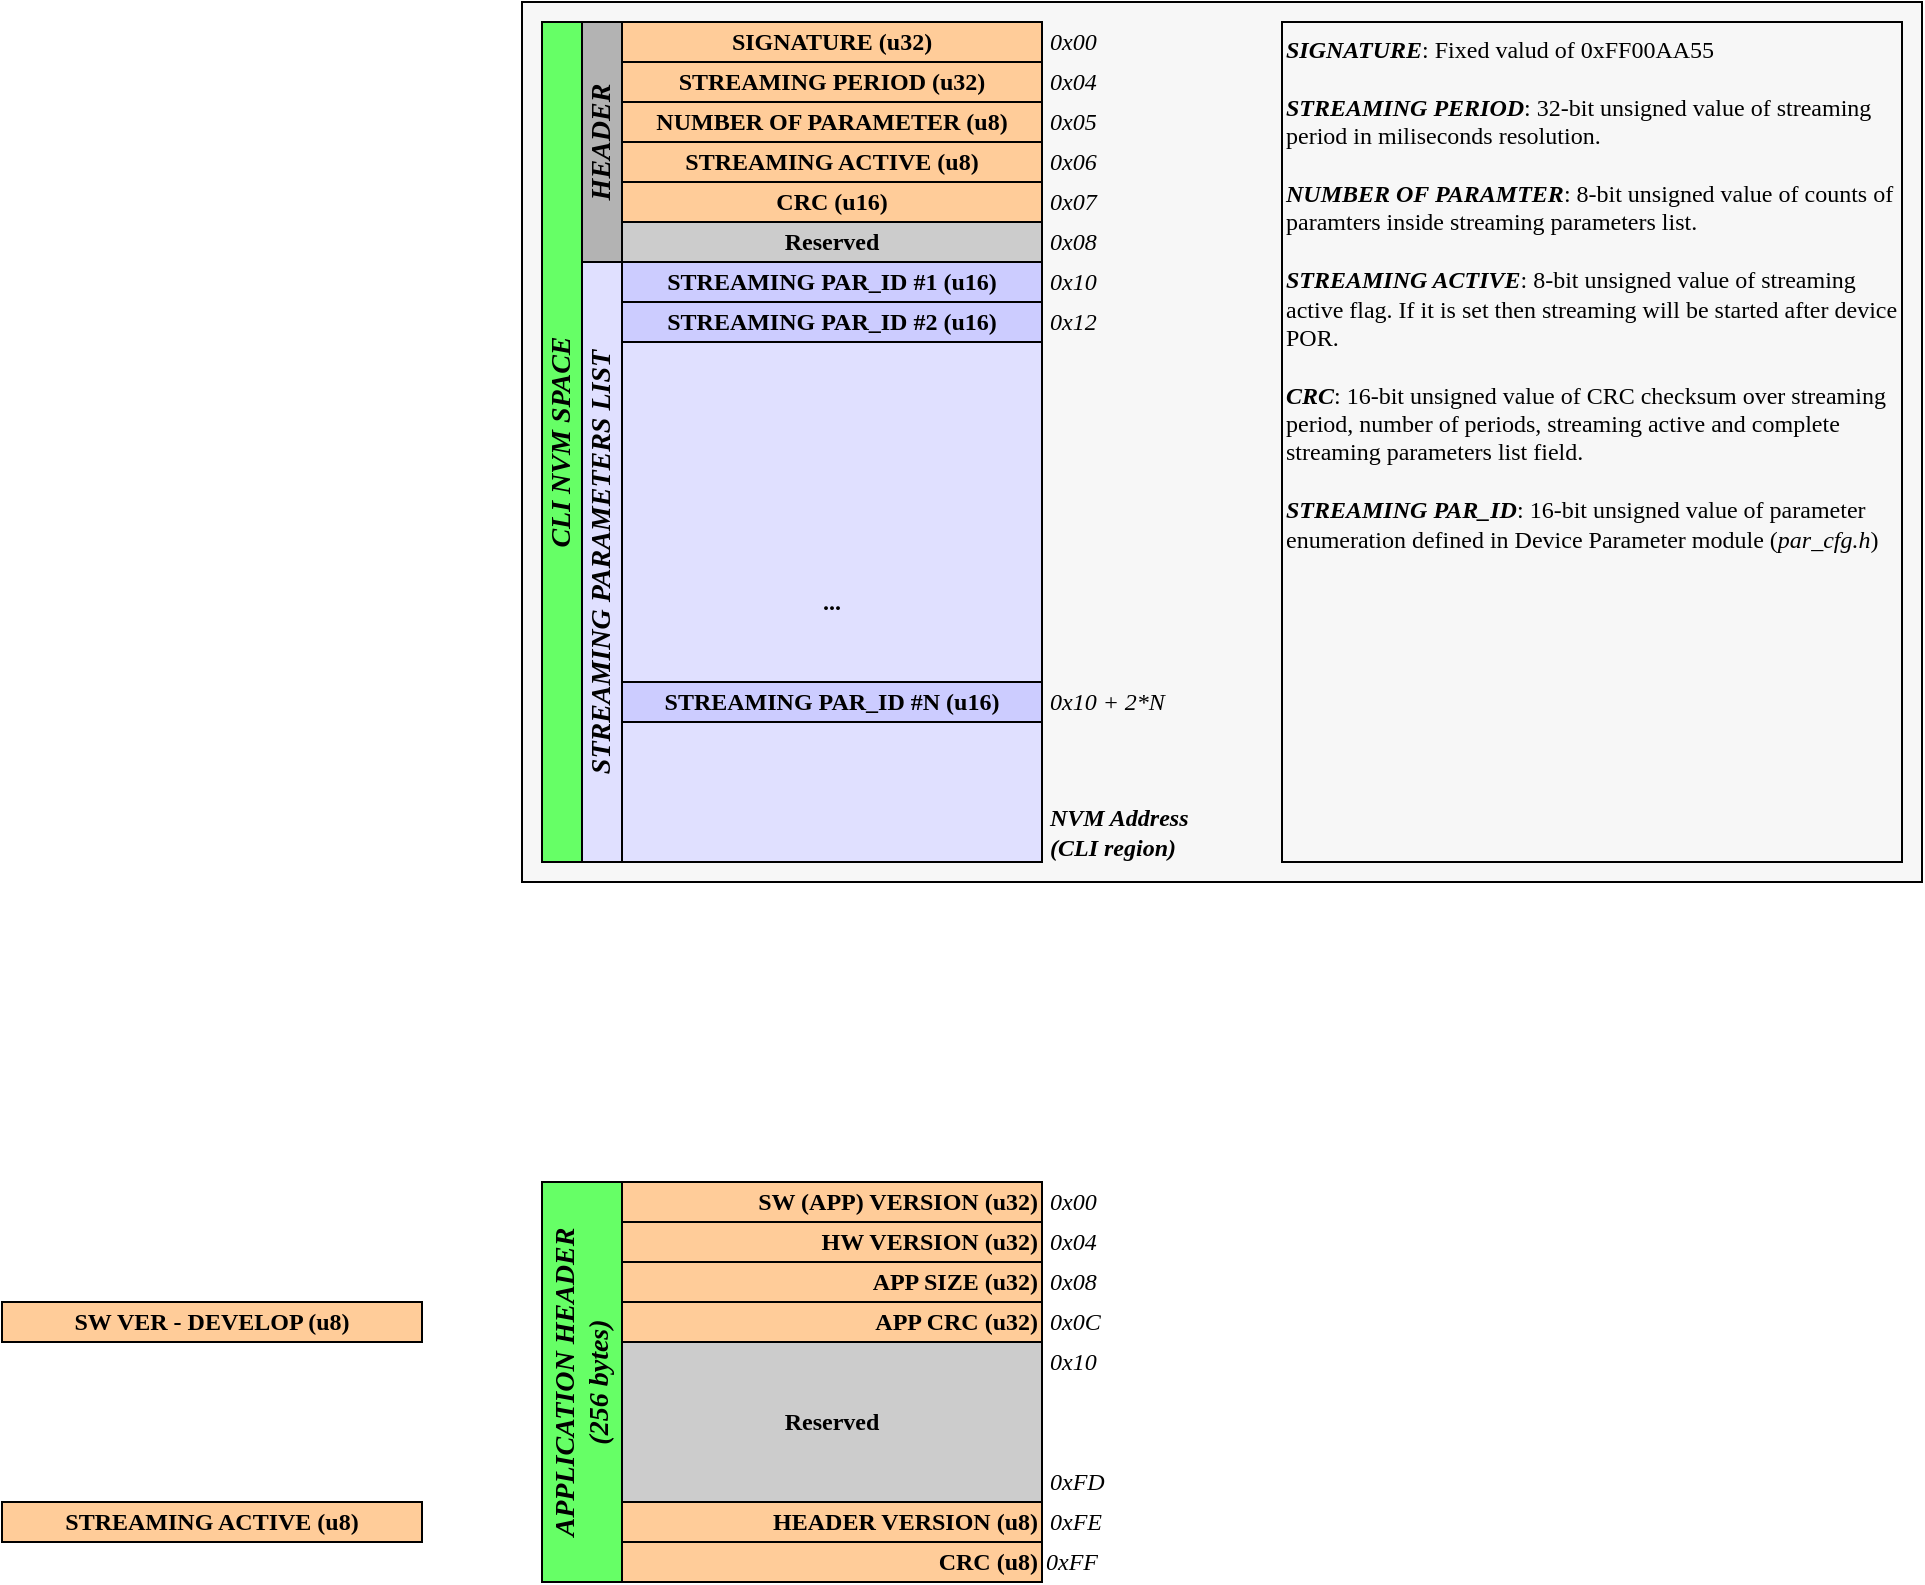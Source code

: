<mxfile version="21.2.1" type="device">
  <diagram name="Application Header" id="2I_s0Zhyki-mP-fCk9XN">
    <mxGraphModel dx="1816" dy="665" grid="1" gridSize="10" guides="1" tooltips="1" connect="1" arrows="1" fold="1" page="1" pageScale="1" pageWidth="827" pageHeight="1169" math="0" shadow="0">
      <root>
        <mxCell id="0" />
        <mxCell id="1" parent="0" />
        <mxCell id="9ab8QRaC9Be17Akn9t2G-1" value="" style="rounded=0;whiteSpace=wrap;html=1;fillColor=#F7F7F7;fontFamily=Lucida Console;" vertex="1" parent="1">
          <mxGeometry x="190" y="130" width="700" height="440" as="geometry" />
        </mxCell>
        <mxCell id="9ab8QRaC9Be17Akn9t2G-2" value="" style="rounded=0;whiteSpace=wrap;html=1;strokeWidth=1;fontStyle=1;fontFamily=Lucida Console;" vertex="1" parent="1">
          <mxGeometry x="240" y="140" width="210" height="420" as="geometry" />
        </mxCell>
        <mxCell id="9ab8QRaC9Be17Akn9t2G-3" value="HEADER" style="rounded=0;whiteSpace=wrap;html=1;strokeWidth=1;horizontal=0;fontStyle=3;fillColor=#B3B3B3;fontSize=14;fontFamily=Lucida Console;" vertex="1" parent="1">
          <mxGeometry x="220" y="140" width="20" height="120" as="geometry" />
        </mxCell>
        <mxCell id="9ab8QRaC9Be17Akn9t2G-4" value="CLI NVM SPACE" style="rounded=0;whiteSpace=wrap;html=1;strokeWidth=1;horizontal=0;fontStyle=3;fillColor=#66FF66;fontSize=14;fontFamily=Lucida Console;" vertex="1" parent="1">
          <mxGeometry x="200" y="140" width="20" height="420" as="geometry" />
        </mxCell>
        <mxCell id="9ab8QRaC9Be17Akn9t2G-5" value="STREAMING PARAMETERS LIST" style="rounded=0;whiteSpace=wrap;html=1;strokeWidth=1;horizontal=0;fontStyle=3;fillColor=#E0E0FF;fontSize=14;fontFamily=Lucida Console;" vertex="1" parent="1">
          <mxGeometry x="220" y="260" width="20" height="300" as="geometry" />
        </mxCell>
        <mxCell id="9ab8QRaC9Be17Akn9t2G-6" value="SIGNATURE (u32)" style="rounded=0;whiteSpace=wrap;html=1;strokeWidth=1;fontFamily=Lucida Console;fillColor=#FFCC99;fontStyle=1" vertex="1" parent="1">
          <mxGeometry x="240" y="140" width="210" height="20" as="geometry" />
        </mxCell>
        <mxCell id="9ab8QRaC9Be17Akn9t2G-7" value="STREAMING PERIOD (u32)" style="rounded=0;whiteSpace=wrap;html=1;strokeWidth=1;fontFamily=Lucida Console;fillColor=#FFCC99;fontStyle=1" vertex="1" parent="1">
          <mxGeometry x="240" y="160" width="210" height="20" as="geometry" />
        </mxCell>
        <mxCell id="9ab8QRaC9Be17Akn9t2G-8" value="NUMBER OF PARAMETER (u8)" style="rounded=0;whiteSpace=wrap;html=1;strokeWidth=1;fontFamily=Lucida Console;fillColor=#FFCC99;fontStyle=1" vertex="1" parent="1">
          <mxGeometry x="240" y="180" width="210" height="20" as="geometry" />
        </mxCell>
        <mxCell id="9ab8QRaC9Be17Akn9t2G-9" value="STREAMING ACTIVE (u8)" style="rounded=0;whiteSpace=wrap;html=1;strokeWidth=1;fontFamily=Lucida Console;fillColor=#FFCC99;fontStyle=1" vertex="1" parent="1">
          <mxGeometry x="240" y="200" width="210" height="20" as="geometry" />
        </mxCell>
        <mxCell id="9ab8QRaC9Be17Akn9t2G-10" value="CRC (u16)" style="rounded=0;whiteSpace=wrap;html=1;strokeWidth=1;fontFamily=Lucida Console;fillColor=#FFCC99;fontStyle=1" vertex="1" parent="1">
          <mxGeometry x="240" y="220" width="210" height="20" as="geometry" />
        </mxCell>
        <mxCell id="9ab8QRaC9Be17Akn9t2G-11" value="STREAMING PAR_ID #1 (u16)" style="rounded=0;whiteSpace=wrap;html=1;strokeWidth=1;fontFamily=Lucida Console;fillColor=#CCCCFF;fontStyle=1" vertex="1" parent="1">
          <mxGeometry x="240" y="260" width="210" height="20" as="geometry" />
        </mxCell>
        <mxCell id="9ab8QRaC9Be17Akn9t2G-12" value="STREAMING PAR_ID #2 (u16)" style="rounded=0;whiteSpace=wrap;html=1;strokeWidth=1;fontFamily=Lucida Console;fillColor=#CCCCFF;fontStyle=1" vertex="1" parent="1">
          <mxGeometry x="240" y="280" width="210" height="20" as="geometry" />
        </mxCell>
        <mxCell id="9ab8QRaC9Be17Akn9t2G-13" value="..." style="rounded=0;whiteSpace=wrap;html=1;strokeWidth=1;fontFamily=Lucida Console;fillColor=#E0E0FF;fontStyle=1" vertex="1" parent="1">
          <mxGeometry x="240" y="300" width="210" height="260" as="geometry" />
        </mxCell>
        <mxCell id="9ab8QRaC9Be17Akn9t2G-14" value="0x00" style="text;html=1;strokeColor=none;fillColor=none;align=left;verticalAlign=middle;whiteSpace=wrap;rounded=0;strokeWidth=3;fontFamily=Lucida Console;fontStyle=2" vertex="1" parent="1">
          <mxGeometry x="452" y="140" width="60" height="20" as="geometry" />
        </mxCell>
        <mxCell id="9ab8QRaC9Be17Akn9t2G-15" value="NVM Address&lt;br&gt;(CLI region)" style="text;html=1;strokeColor=none;fillColor=none;align=left;verticalAlign=middle;whiteSpace=wrap;rounded=0;strokeWidth=3;fontFamily=Lucida Console;fontStyle=3" vertex="1" parent="1">
          <mxGeometry x="452" y="530" width="100" height="30" as="geometry" />
        </mxCell>
        <mxCell id="9ab8QRaC9Be17Akn9t2G-16" value="0x04" style="text;html=1;strokeColor=none;fillColor=none;align=left;verticalAlign=middle;whiteSpace=wrap;rounded=0;strokeWidth=3;fontFamily=Lucida Console;fontStyle=2" vertex="1" parent="1">
          <mxGeometry x="452" y="160" width="60" height="20" as="geometry" />
        </mxCell>
        <mxCell id="9ab8QRaC9Be17Akn9t2G-17" value="0x05" style="text;html=1;strokeColor=none;fillColor=none;align=left;verticalAlign=middle;whiteSpace=wrap;rounded=0;strokeWidth=3;fontFamily=Lucida Console;fontStyle=2" vertex="1" parent="1">
          <mxGeometry x="452" y="180" width="60" height="20" as="geometry" />
        </mxCell>
        <mxCell id="9ab8QRaC9Be17Akn9t2G-18" value="0x06" style="text;html=1;strokeColor=none;fillColor=none;align=left;verticalAlign=middle;whiteSpace=wrap;rounded=0;strokeWidth=3;fontFamily=Lucida Console;fontStyle=2" vertex="1" parent="1">
          <mxGeometry x="452" y="200" width="60" height="20" as="geometry" />
        </mxCell>
        <mxCell id="9ab8QRaC9Be17Akn9t2G-19" value="0x07" style="text;html=1;strokeColor=none;fillColor=none;align=left;verticalAlign=middle;whiteSpace=wrap;rounded=0;strokeWidth=3;fontFamily=Lucida Console;fontStyle=2" vertex="1" parent="1">
          <mxGeometry x="452" y="220" width="60" height="20" as="geometry" />
        </mxCell>
        <mxCell id="9ab8QRaC9Be17Akn9t2G-20" value="Reserved" style="rounded=0;whiteSpace=wrap;html=1;strokeWidth=1;fontFamily=Lucida Console;fillColor=#CCCCCC;fontStyle=1" vertex="1" parent="1">
          <mxGeometry x="240" y="240" width="210" height="20" as="geometry" />
        </mxCell>
        <mxCell id="9ab8QRaC9Be17Akn9t2G-21" value="0x08" style="text;html=1;strokeColor=none;fillColor=none;align=left;verticalAlign=middle;whiteSpace=wrap;rounded=0;strokeWidth=3;fontFamily=Lucida Console;fontStyle=2" vertex="1" parent="1">
          <mxGeometry x="452" y="240" width="60" height="20" as="geometry" />
        </mxCell>
        <mxCell id="9ab8QRaC9Be17Akn9t2G-22" value="0x10" style="text;html=1;strokeColor=none;fillColor=none;align=left;verticalAlign=middle;whiteSpace=wrap;rounded=0;strokeWidth=3;fontFamily=Lucida Console;fontStyle=2" vertex="1" parent="1">
          <mxGeometry x="452" y="260" width="60" height="20" as="geometry" />
        </mxCell>
        <mxCell id="9ab8QRaC9Be17Akn9t2G-23" value="0x12" style="text;html=1;strokeColor=none;fillColor=none;align=left;verticalAlign=middle;whiteSpace=wrap;rounded=0;strokeWidth=3;fontFamily=Lucida Console;fontStyle=2" vertex="1" parent="1">
          <mxGeometry x="452" y="280" width="60" height="20" as="geometry" />
        </mxCell>
        <mxCell id="9ab8QRaC9Be17Akn9t2G-24" value="STREAMING PAR_ID #N (u16)" style="rounded=0;whiteSpace=wrap;html=1;strokeWidth=1;fontFamily=Lucida Console;fillColor=#CCCCFF;fontStyle=1" vertex="1" parent="1">
          <mxGeometry x="240" y="470" width="210" height="20" as="geometry" />
        </mxCell>
        <mxCell id="9ab8QRaC9Be17Akn9t2G-25" value="0x10 + 2*N" style="text;html=1;strokeColor=none;fillColor=none;align=left;verticalAlign=middle;whiteSpace=wrap;rounded=0;strokeWidth=3;fontFamily=Lucida Console;fontStyle=2" vertex="1" parent="1">
          <mxGeometry x="452" y="470" width="108" height="20" as="geometry" />
        </mxCell>
        <mxCell id="9ab8QRaC9Be17Akn9t2G-26" value="&lt;i&gt;&lt;b&gt;SIGNATURE&lt;/b&gt;&lt;/i&gt;: Fixed valud of 0xFF00AA55&lt;br&gt;&lt;br&gt;&lt;b&gt;&lt;i&gt;STREAMING PERIOD&lt;/i&gt;&lt;/b&gt;: 32-bit unsigned value of streaming period in miliseconds resolution.&lt;br&gt;&lt;br&gt;&lt;b&gt;&lt;i&gt;NUMBER OF PARAMTER&lt;/i&gt;&lt;/b&gt;: 8-bit unsigned value of counts of paramters inside streaming parameters list.&lt;br&gt;&lt;br&gt;&lt;b&gt;&lt;i&gt;STREAMING ACTIVE&lt;/i&gt;&lt;/b&gt;: 8-bit unsigned value of streaming active flag. If it is set then streaming will be started after device POR.&lt;br&gt;&lt;br&gt;&lt;b&gt;&lt;i&gt;CRC&lt;/i&gt;&lt;/b&gt;: 16-bit unsigned value of CRC checksum over streaming period, number of periods, streaming active and complete streaming parameters list field.&lt;br&gt;&lt;br&gt;&lt;b&gt;&lt;i&gt;STREAMING PAR_ID&lt;/i&gt;&lt;/b&gt;: 16-bit unsigned value of parameter enumeration defined in Device Parameter module (&lt;i&gt;par_cfg.h&lt;/i&gt;)" style="text;html=1;strokeColor=default;fillColor=none;align=left;verticalAlign=top;whiteSpace=wrap;rounded=0;strokeWidth=1;fontFamily=Lucida Console;" vertex="1" parent="1">
          <mxGeometry x="570" y="140" width="310" height="420" as="geometry" />
        </mxCell>
        <mxCell id="9ab8QRaC9Be17Akn9t2G-27" value="APPLICATION HEADER&lt;br&gt;(256 bytes)" style="rounded=0;whiteSpace=wrap;html=1;strokeWidth=1;horizontal=0;fontStyle=3;fillColor=#66FF66;fontSize=14;fontFamily=Lucida Console;" vertex="1" parent="1">
          <mxGeometry x="200" y="720" width="40" height="200" as="geometry" />
        </mxCell>
        <mxCell id="9ab8QRaC9Be17Akn9t2G-28" value="HEADER VERSION (u8)" style="rounded=0;whiteSpace=wrap;html=1;strokeWidth=1;fontFamily=Lucida Console;fillColor=#FFCC99;fontStyle=1;align=right;" vertex="1" parent="1">
          <mxGeometry x="240" y="880" width="210" height="20" as="geometry" />
        </mxCell>
        <mxCell id="9ab8QRaC9Be17Akn9t2G-29" value="SW (APP) VERSION (u32)" style="rounded=0;whiteSpace=wrap;html=1;strokeWidth=1;fontFamily=Lucida Console;fillColor=#FFCC99;fontStyle=1;align=right;" vertex="1" parent="1">
          <mxGeometry x="240" y="720" width="210" height="20" as="geometry" />
        </mxCell>
        <mxCell id="9ab8QRaC9Be17Akn9t2G-30" value="HW VERSION (u32)" style="rounded=0;whiteSpace=wrap;html=1;strokeWidth=1;fontFamily=Lucida Console;fillColor=#FFCC99;fontStyle=1;align=right;" vertex="1" parent="1">
          <mxGeometry x="240" y="740" width="210" height="20" as="geometry" />
        </mxCell>
        <mxCell id="9ab8QRaC9Be17Akn9t2G-31" value="SW VER - DEVELOP (u8)" style="rounded=0;whiteSpace=wrap;html=1;strokeWidth=1;fontFamily=Lucida Console;fillColor=#FFCC99;fontStyle=1" vertex="1" parent="1">
          <mxGeometry x="-70" y="780" width="210" height="20" as="geometry" />
        </mxCell>
        <mxCell id="9ab8QRaC9Be17Akn9t2G-32" value="APP SIZE (u32)" style="rounded=0;whiteSpace=wrap;html=1;strokeWidth=1;fontFamily=Lucida Console;fillColor=#FFCC99;fontStyle=1;align=right;" vertex="1" parent="1">
          <mxGeometry x="240" y="760" width="210" height="20" as="geometry" />
        </mxCell>
        <mxCell id="9ab8QRaC9Be17Akn9t2G-33" value="0x00" style="text;html=1;strokeColor=none;fillColor=none;align=left;verticalAlign=middle;whiteSpace=wrap;rounded=0;strokeWidth=3;fontFamily=Lucida Console;fontStyle=2" vertex="1" parent="1">
          <mxGeometry x="452" y="720" width="60" height="20" as="geometry" />
        </mxCell>
        <mxCell id="9ab8QRaC9Be17Akn9t2G-34" value="0x04" style="text;html=1;strokeColor=none;fillColor=none;align=left;verticalAlign=middle;whiteSpace=wrap;rounded=0;strokeWidth=3;fontFamily=Lucida Console;fontStyle=2" vertex="1" parent="1">
          <mxGeometry x="452" y="740" width="60" height="20" as="geometry" />
        </mxCell>
        <mxCell id="9ab8QRaC9Be17Akn9t2G-35" value="0x08" style="text;html=1;strokeColor=none;fillColor=none;align=left;verticalAlign=middle;whiteSpace=wrap;rounded=0;strokeWidth=3;fontFamily=Lucida Console;fontStyle=2" vertex="1" parent="1">
          <mxGeometry x="452" y="760" width="60" height="20" as="geometry" />
        </mxCell>
        <mxCell id="9ab8QRaC9Be17Akn9t2G-36" value="0x0C" style="text;html=1;strokeColor=none;fillColor=none;align=left;verticalAlign=middle;whiteSpace=wrap;rounded=0;strokeWidth=3;fontFamily=Lucida Console;fontStyle=2" vertex="1" parent="1">
          <mxGeometry x="452" y="780" width="60" height="20" as="geometry" />
        </mxCell>
        <mxCell id="9ab8QRaC9Be17Akn9t2G-40" value="STREAMING ACTIVE (u8)" style="rounded=0;whiteSpace=wrap;html=1;strokeWidth=1;fontFamily=Lucida Console;fillColor=#FFCC99;fontStyle=1" vertex="1" parent="1">
          <mxGeometry x="-70" y="880" width="210" height="20" as="geometry" />
        </mxCell>
        <mxCell id="9ab8QRaC9Be17Akn9t2G-41" value="CRC (u8)" style="rounded=0;whiteSpace=wrap;html=1;strokeWidth=1;fontFamily=Lucida Console;fillColor=#FFCC99;fontStyle=1;align=right;" vertex="1" parent="1">
          <mxGeometry x="240" y="900" width="210" height="20" as="geometry" />
        </mxCell>
        <mxCell id="9ab8QRaC9Be17Akn9t2G-42" value="0xFF" style="text;html=1;strokeColor=none;fillColor=none;align=left;verticalAlign=middle;whiteSpace=wrap;rounded=0;strokeWidth=3;fontFamily=Lucida Console;fontStyle=2" vertex="1" parent="1">
          <mxGeometry x="450" y="900" width="60" height="20" as="geometry" />
        </mxCell>
        <mxCell id="9ab8QRaC9Be17Akn9t2G-44" value="Reserved" style="rounded=0;whiteSpace=wrap;html=1;strokeWidth=1;fontFamily=Lucida Console;fillColor=#CCCCCC;fontStyle=1" vertex="1" parent="1">
          <mxGeometry x="240" y="800" width="210" height="80" as="geometry" />
        </mxCell>
        <mxCell id="9ab8QRaC9Be17Akn9t2G-46" value="APP CRC (u32)" style="rounded=0;whiteSpace=wrap;html=1;strokeWidth=1;fontFamily=Lucida Console;fillColor=#FFCC99;fontStyle=1;align=right;" vertex="1" parent="1">
          <mxGeometry x="240" y="780" width="210" height="20" as="geometry" />
        </mxCell>
        <mxCell id="9ab8QRaC9Be17Akn9t2G-47" value="0xFE" style="text;html=1;strokeColor=none;fillColor=none;align=left;verticalAlign=middle;whiteSpace=wrap;rounded=0;strokeWidth=3;fontFamily=Lucida Console;fontStyle=2" vertex="1" parent="1">
          <mxGeometry x="452" y="880" width="60" height="20" as="geometry" />
        </mxCell>
        <mxCell id="9ab8QRaC9Be17Akn9t2G-48" value="0x10" style="text;html=1;strokeColor=none;fillColor=none;align=left;verticalAlign=middle;whiteSpace=wrap;rounded=0;strokeWidth=3;fontFamily=Lucida Console;fontStyle=2" vertex="1" parent="1">
          <mxGeometry x="452" y="800" width="60" height="20" as="geometry" />
        </mxCell>
        <mxCell id="9ab8QRaC9Be17Akn9t2G-49" value="0xFD" style="text;html=1;strokeColor=none;fillColor=none;align=left;verticalAlign=middle;whiteSpace=wrap;rounded=0;strokeWidth=3;fontFamily=Lucida Console;fontStyle=2" vertex="1" parent="1">
          <mxGeometry x="452" y="860" width="60" height="20" as="geometry" />
        </mxCell>
      </root>
    </mxGraphModel>
  </diagram>
</mxfile>

